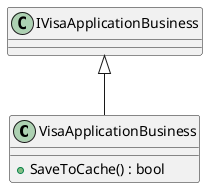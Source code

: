 @startuml
class VisaApplicationBusiness {
    + SaveToCache() : bool
}
IVisaApplicationBusiness <|-- VisaApplicationBusiness
@enduml
